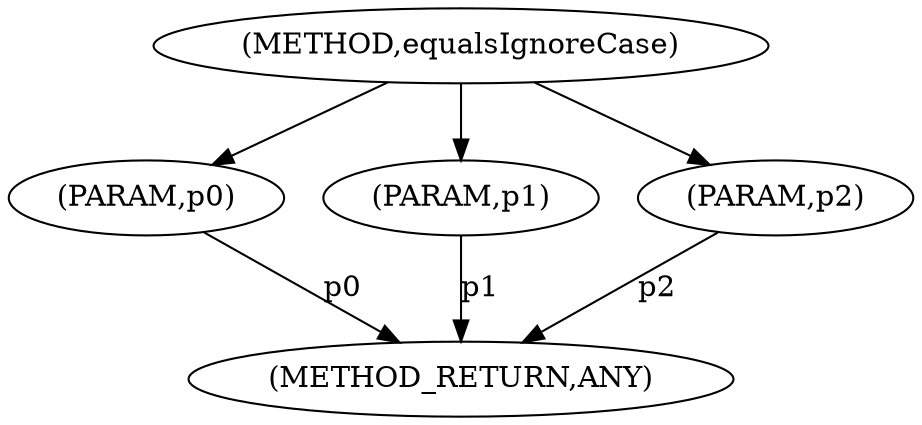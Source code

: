 digraph "equalsIgnoreCase" {  
"6060" [label = <(METHOD,equalsIgnoreCase)> ]
"6065" [label = <(METHOD_RETURN,ANY)> ]
"6061" [label = <(PARAM,p0)> ]
"6062" [label = <(PARAM,p1)> ]
"6063" [label = <(PARAM,p2)> ]
  "6061" -> "6065"  [ label = "p0"] 
  "6062" -> "6065"  [ label = "p1"] 
  "6063" -> "6065"  [ label = "p2"] 
  "6060" -> "6061" 
  "6060" -> "6062" 
  "6060" -> "6063" 
}
